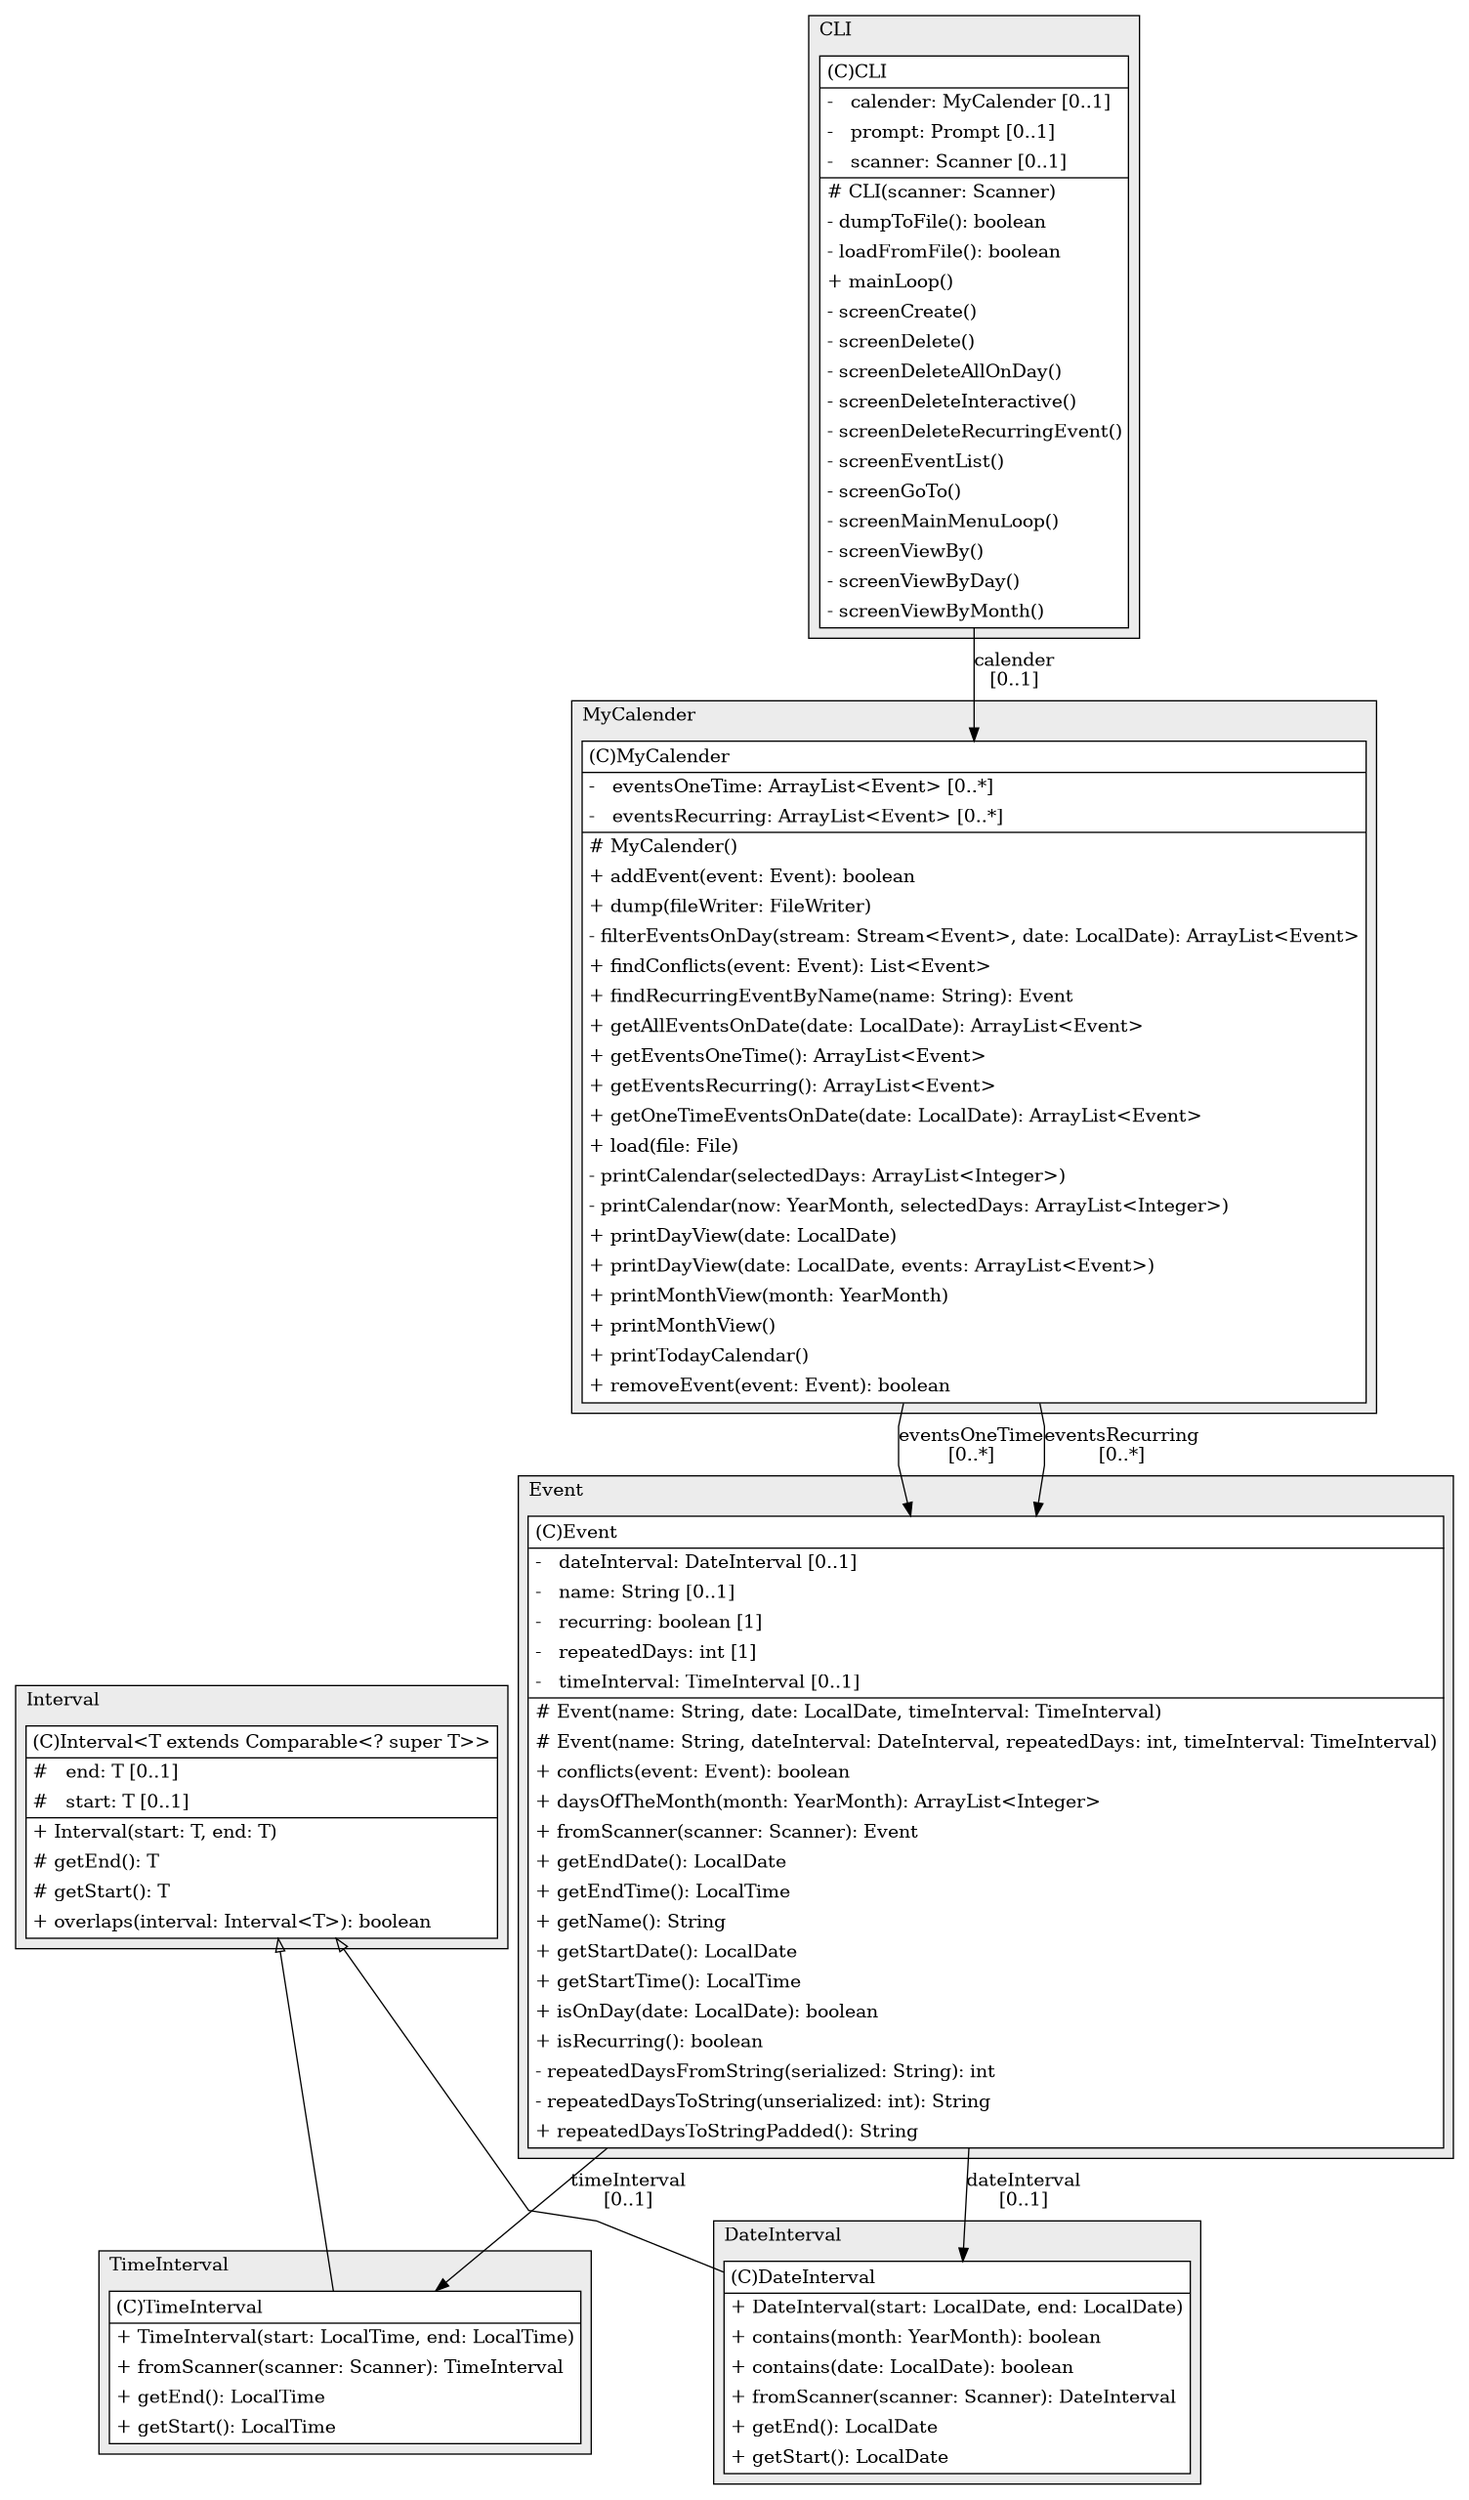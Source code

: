 @startuml

/' diagram meta data start
config=StructureConfiguration;
{
  "projectClassification": {
    "searchMode": "OpenProject", // OpenProject, AllProjects
    "includedProjects": "",
    "pathEndKeywords": "*.impl",
    "isClientPath": "",
    "isClientName": "",
    "isTestPath": "",
    "isTestName": "",
    "isMappingPath": "",
    "isMappingName": "",
    "isDataAccessPath": "",
    "isDataAccessName": "",
    "isDataStructurePath": "",
    "isDataStructureName": "",
    "isInterfaceStructuresPath": "",
    "isInterfaceStructuresName": "",
    "isEntryPointPath": "",
    "isEntryPointName": "",
    "treatFinalFieldsAsMandatory": false
  },
  "graphRestriction": {
    "classPackageExcludeFilter": "",
    "classPackageIncludeFilter": "",
    "classNameExcludeFilter": "",
    "classNameIncludeFilter": "",
    "methodNameExcludeFilter": "",
    "methodNameIncludeFilter": "",
    "removeByInheritance": "", // inheritance/annotation based filtering is done in a second step
    "removeByAnnotation": "",
    "removeByClassPackage": "", // cleanup the graph after inheritance/annotation based filtering is done
    "removeByClassName": "",
    "cutMappings": false,
    "cutEnum": false,
    "cutTests": true,
    "cutClient": true,
    "cutDataAccess": false,
    "cutInterfaceStructures": false,
    "cutDataStructures": false,
    "cutGetterAndSetter": false,
    "cutConstructors": false
  },
  "graphTraversal": {
    "forwardDepth": 3,
    "backwardDepth": 3,
    "classPackageExcludeFilter": "",
    "classPackageIncludeFilter": "",
    "classNameExcludeFilter": "",
    "classNameIncludeFilter": "",
    "methodNameExcludeFilter": "",
    "methodNameIncludeFilter": "",
    "hideMappings": false,
    "hideDataStructures": false,
    "hidePrivateMethods": true,
    "hideInterfaceCalls": true, // indirection: implementation -> interface (is hidden) -> implementation
    "onlyShowApplicationEntryPoints": false, // root node is included
    "useMethodCallsForStructureDiagram": "ForwardOnly" // ForwardOnly, BothDirections, No
  },
  "details": {
    "aggregation": "GroupByClass", // ByClass, GroupByClass, None
    "showClassGenericTypes": true,
    "showMethods": true,
    "showMethodParameterNames": true,
    "showMethodParameterTypes": true,
    "showMethodReturnType": true,
    "showPackageLevels": 2,
    "showDetailedClassStructure": true
  },
  "rootClass": "Event",
  "extensionCallbackMethod": "" // qualified.class.name#methodName - signature: public static String method(String)
}
diagram meta data end '/



digraph g {
    rankdir="TB"
    splines=polyline
    

'nodes 
subgraph cluster_1077334738 { 
   	label=TimeInterval
	labeljust=l
	fillcolor="#ececec"
	style=filled
   
   TimeInterval1077334738[
	label=<<TABLE BORDER="1" CELLBORDER="0" CELLPADDING="4" CELLSPACING="0">
<TR><TD ALIGN="LEFT" >(C)TimeInterval</TD></TR>
<HR/>
<TR><TD ALIGN="LEFT" >+ TimeInterval(start: LocalTime, end: LocalTime)</TD></TR>
<TR><TD ALIGN="LEFT" >+ fromScanner(scanner: Scanner): TimeInterval</TD></TR>
<TR><TD ALIGN="LEFT" >+ getEnd(): LocalTime</TD></TR>
<TR><TD ALIGN="LEFT" >+ getStart(): LocalTime</TD></TR>
</TABLE>>
	style=filled
	margin=0
	shape=plaintext
	fillcolor="#FFFFFF"
];
} 

subgraph cluster_2018976346 { 
   	label=MyCalender
	labeljust=l
	fillcolor="#ececec"
	style=filled
   
   MyCalender2018976346[
	label=<<TABLE BORDER="1" CELLBORDER="0" CELLPADDING="4" CELLSPACING="0">
<TR><TD ALIGN="LEFT" >(C)MyCalender</TD></TR>
<HR/>
<TR><TD ALIGN="LEFT" >-   eventsOneTime: ArrayList&lt;Event&gt; [0..*]</TD></TR>
<TR><TD ALIGN="LEFT" >-   eventsRecurring: ArrayList&lt;Event&gt; [0..*]</TD></TR>
<HR/>
<TR><TD ALIGN="LEFT" ># MyCalender()</TD></TR>
<TR><TD ALIGN="LEFT" >+ addEvent(event: Event): boolean</TD></TR>
<TR><TD ALIGN="LEFT" >+ dump(fileWriter: FileWriter)</TD></TR>
<TR><TD ALIGN="LEFT" >- filterEventsOnDay(stream: Stream&lt;Event&gt;, date: LocalDate): ArrayList&lt;Event&gt;</TD></TR>
<TR><TD ALIGN="LEFT" >+ findConflicts(event: Event): List&lt;Event&gt;</TD></TR>
<TR><TD ALIGN="LEFT" >+ findRecurringEventByName(name: String): Event</TD></TR>
<TR><TD ALIGN="LEFT" >+ getAllEventsOnDate(date: LocalDate): ArrayList&lt;Event&gt;</TD></TR>
<TR><TD ALIGN="LEFT" >+ getEventsOneTime(): ArrayList&lt;Event&gt;</TD></TR>
<TR><TD ALIGN="LEFT" >+ getEventsRecurring(): ArrayList&lt;Event&gt;</TD></TR>
<TR><TD ALIGN="LEFT" >+ getOneTimeEventsOnDate(date: LocalDate): ArrayList&lt;Event&gt;</TD></TR>
<TR><TD ALIGN="LEFT" >+ load(file: File)</TD></TR>
<TR><TD ALIGN="LEFT" >- printCalendar(selectedDays: ArrayList&lt;Integer&gt;)</TD></TR>
<TR><TD ALIGN="LEFT" >- printCalendar(now: YearMonth, selectedDays: ArrayList&lt;Integer&gt;)</TD></TR>
<TR><TD ALIGN="LEFT" >+ printDayView(date: LocalDate)</TD></TR>
<TR><TD ALIGN="LEFT" >+ printDayView(date: LocalDate, events: ArrayList&lt;Event&gt;)</TD></TR>
<TR><TD ALIGN="LEFT" >+ printMonthView(month: YearMonth)</TD></TR>
<TR><TD ALIGN="LEFT" >+ printMonthView()</TD></TR>
<TR><TD ALIGN="LEFT" >+ printTodayCalendar()</TD></TR>
<TR><TD ALIGN="LEFT" >+ removeEvent(event: Event): boolean</TD></TR>
</TABLE>>
	style=filled
	margin=0
	shape=plaintext
	fillcolor="#FFFFFF"
];
} 

subgraph cluster_635062501 { 
   	label=Interval
	labeljust=l
	fillcolor="#ececec"
	style=filled
   
   Interval635062501[
	label=<<TABLE BORDER="1" CELLBORDER="0" CELLPADDING="4" CELLSPACING="0">
<TR><TD ALIGN="LEFT" >(C)Interval&lt;T extends Comparable&lt;? super T&gt;&gt;</TD></TR>
<HR/>
<TR><TD ALIGN="LEFT" >#   end: T [0..1]</TD></TR>
<TR><TD ALIGN="LEFT" >#   start: T [0..1]</TD></TR>
<HR/>
<TR><TD ALIGN="LEFT" >+ Interval(start: T, end: T)</TD></TR>
<TR><TD ALIGN="LEFT" ># getEnd(): T</TD></TR>
<TR><TD ALIGN="LEFT" ># getStart(): T</TD></TR>
<TR><TD ALIGN="LEFT" >+ overlaps(interval: Interval&lt;T&gt;): boolean</TD></TR>
</TABLE>>
	style=filled
	margin=0
	shape=plaintext
	fillcolor="#FFFFFF"
];
} 

subgraph cluster_66816 { 
   	label=CLI
	labeljust=l
	fillcolor="#ececec"
	style=filled
   
   CLI66816[
	label=<<TABLE BORDER="1" CELLBORDER="0" CELLPADDING="4" CELLSPACING="0">
<TR><TD ALIGN="LEFT" >(C)CLI</TD></TR>
<HR/>
<TR><TD ALIGN="LEFT" >-   calender: MyCalender [0..1]</TD></TR>
<TR><TD ALIGN="LEFT" >-   prompt: Prompt [0..1]</TD></TR>
<TR><TD ALIGN="LEFT" >-   scanner: Scanner [0..1]</TD></TR>
<HR/>
<TR><TD ALIGN="LEFT" ># CLI(scanner: Scanner)</TD></TR>
<TR><TD ALIGN="LEFT" >- dumpToFile(): boolean</TD></TR>
<TR><TD ALIGN="LEFT" >- loadFromFile(): boolean</TD></TR>
<TR><TD ALIGN="LEFT" >+ mainLoop()</TD></TR>
<TR><TD ALIGN="LEFT" >- screenCreate()</TD></TR>
<TR><TD ALIGN="LEFT" >- screenDelete()</TD></TR>
<TR><TD ALIGN="LEFT" >- screenDeleteAllOnDay()</TD></TR>
<TR><TD ALIGN="LEFT" >- screenDeleteInteractive()</TD></TR>
<TR><TD ALIGN="LEFT" >- screenDeleteRecurringEvent()</TD></TR>
<TR><TD ALIGN="LEFT" >- screenEventList()</TD></TR>
<TR><TD ALIGN="LEFT" >- screenGoTo()</TD></TR>
<TR><TD ALIGN="LEFT" >- screenMainMenuLoop()</TD></TR>
<TR><TD ALIGN="LEFT" >- screenViewBy()</TD></TR>
<TR><TD ALIGN="LEFT" >- screenViewByDay()</TD></TR>
<TR><TD ALIGN="LEFT" >- screenViewByMonth()</TD></TR>
</TABLE>>
	style=filled
	margin=0
	shape=plaintext
	fillcolor="#FFFFFF"
];
} 

subgraph cluster_67338874 { 
   	label=Event
	labeljust=l
	fillcolor="#ececec"
	style=filled
   
   Event67338874[
	label=<<TABLE BORDER="1" CELLBORDER="0" CELLPADDING="4" CELLSPACING="0">
<TR><TD ALIGN="LEFT" >(C)Event</TD></TR>
<HR/>
<TR><TD ALIGN="LEFT" >-   dateInterval: DateInterval [0..1]</TD></TR>
<TR><TD ALIGN="LEFT" >-   name: String [0..1]</TD></TR>
<TR><TD ALIGN="LEFT" >-   recurring: boolean [1]</TD></TR>
<TR><TD ALIGN="LEFT" >-   repeatedDays: int [1]</TD></TR>
<TR><TD ALIGN="LEFT" >-   timeInterval: TimeInterval [0..1]</TD></TR>
<HR/>
<TR><TD ALIGN="LEFT" ># Event(name: String, date: LocalDate, timeInterval: TimeInterval)</TD></TR>
<TR><TD ALIGN="LEFT" ># Event(name: String, dateInterval: DateInterval, repeatedDays: int, timeInterval: TimeInterval)</TD></TR>
<TR><TD ALIGN="LEFT" >+ conflicts(event: Event): boolean</TD></TR>
<TR><TD ALIGN="LEFT" >+ daysOfTheMonth(month: YearMonth): ArrayList&lt;Integer&gt;</TD></TR>
<TR><TD ALIGN="LEFT" >+ fromScanner(scanner: Scanner): Event</TD></TR>
<TR><TD ALIGN="LEFT" >+ getEndDate(): LocalDate</TD></TR>
<TR><TD ALIGN="LEFT" >+ getEndTime(): LocalTime</TD></TR>
<TR><TD ALIGN="LEFT" >+ getName(): String</TD></TR>
<TR><TD ALIGN="LEFT" >+ getStartDate(): LocalDate</TD></TR>
<TR><TD ALIGN="LEFT" >+ getStartTime(): LocalTime</TD></TR>
<TR><TD ALIGN="LEFT" >+ isOnDay(date: LocalDate): boolean</TD></TR>
<TR><TD ALIGN="LEFT" >+ isRecurring(): boolean</TD></TR>
<TR><TD ALIGN="LEFT" >- repeatedDaysFromString(serialized: String): int</TD></TR>
<TR><TD ALIGN="LEFT" >- repeatedDaysToString(unserialized: int): String</TD></TR>
<TR><TD ALIGN="LEFT" >+ repeatedDaysToStringPadded(): String</TD></TR>
</TABLE>>
	style=filled
	margin=0
	shape=plaintext
	fillcolor="#FFFFFF"
];
} 

subgraph cluster_872874317 { 
   	label=DateInterval
	labeljust=l
	fillcolor="#ececec"
	style=filled
   
   DateInterval872874317[
	label=<<TABLE BORDER="1" CELLBORDER="0" CELLPADDING="4" CELLSPACING="0">
<TR><TD ALIGN="LEFT" >(C)DateInterval</TD></TR>
<HR/>
<TR><TD ALIGN="LEFT" >+ DateInterval(start: LocalDate, end: LocalDate)</TD></TR>
<TR><TD ALIGN="LEFT" >+ contains(month: YearMonth): boolean</TD></TR>
<TR><TD ALIGN="LEFT" >+ contains(date: LocalDate): boolean</TD></TR>
<TR><TD ALIGN="LEFT" >+ fromScanner(scanner: Scanner): DateInterval</TD></TR>
<TR><TD ALIGN="LEFT" >+ getEnd(): LocalDate</TD></TR>
<TR><TD ALIGN="LEFT" >+ getStart(): LocalDate</TD></TR>
</TABLE>>
	style=filled
	margin=0
	shape=plaintext
	fillcolor="#FFFFFF"
];
} 

'edges    
CLI66816 -> MyCalender2018976346[label="calender
[0..1]"];
Event67338874 -> DateInterval872874317[label="dateInterval
[0..1]"];
Event67338874 -> TimeInterval1077334738[label="timeInterval
[0..1]"];
Interval635062501 -> DateInterval872874317[arrowhead=none, arrowtail=empty, dir=both];
Interval635062501 -> TimeInterval1077334738[arrowhead=none, arrowtail=empty, dir=both];
MyCalender2018976346 -> Event67338874[label="eventsOneTime
[0..*]"];
MyCalender2018976346 -> Event67338874[label="eventsRecurring
[0..*]"];
    
}
@enduml